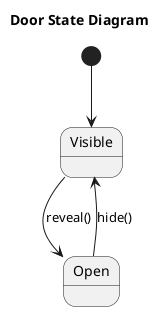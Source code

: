@startuml door
title Door State Diagram

[*] --> Visible
Visible --> Open : reveal()
Open --> Visible : hide()
@enduml